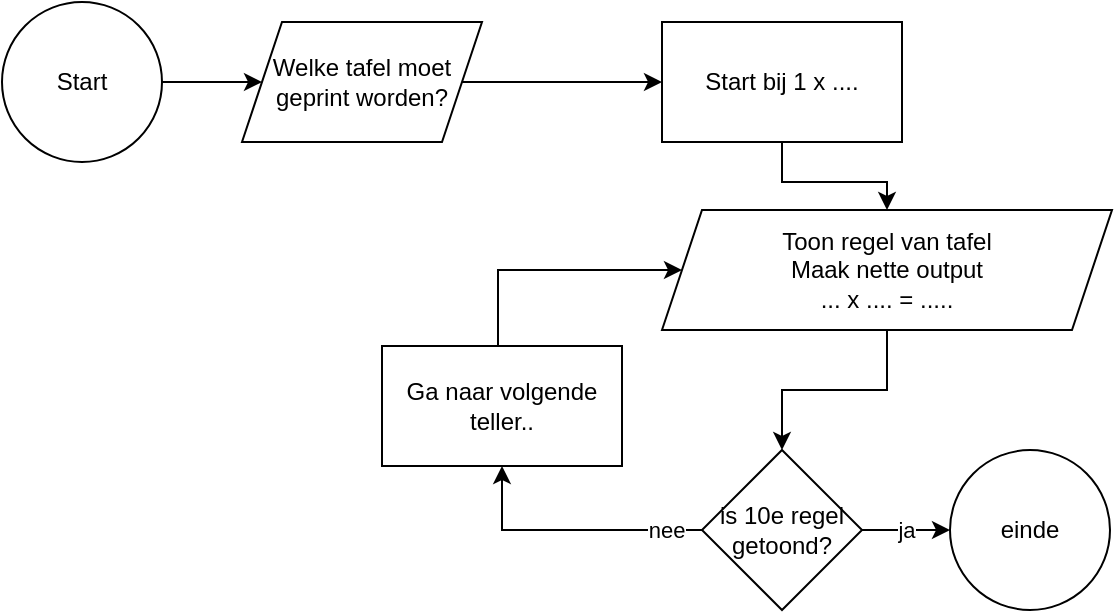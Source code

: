 <mxfile version="20.3.0" type="device"><diagram id="CWFdoBFQwd726wFMIsIC" name="Page-1"><mxGraphModel dx="1106" dy="822" grid="0" gridSize="10" guides="1" tooltips="1" connect="1" arrows="1" fold="1" page="1" pageScale="1" pageWidth="827" pageHeight="1169" math="0" shadow="0"><root><mxCell id="0"/><mxCell id="1" parent="0"/><mxCell id="ghJTLNeqXSdp2wKSY1K3-33" value="" style="edgeStyle=orthogonalEdgeStyle;rounded=0;orthogonalLoop=1;jettySize=auto;html=1;" edge="1" parent="1" source="ghJTLNeqXSdp2wKSY1K3-28" target="ghJTLNeqXSdp2wKSY1K3-29"><mxGeometry relative="1" as="geometry"/></mxCell><mxCell id="ghJTLNeqXSdp2wKSY1K3-28" value="Start" style="ellipse;whiteSpace=wrap;html=1;aspect=fixed;" vertex="1" parent="1"><mxGeometry x="35" y="31" width="80" height="80" as="geometry"/></mxCell><mxCell id="ghJTLNeqXSdp2wKSY1K3-31" value="" style="edgeStyle=orthogonalEdgeStyle;rounded=0;orthogonalLoop=1;jettySize=auto;html=1;" edge="1" parent="1" source="ghJTLNeqXSdp2wKSY1K3-29"><mxGeometry relative="1" as="geometry"><mxPoint x="365" y="71" as="targetPoint"/></mxGeometry></mxCell><mxCell id="ghJTLNeqXSdp2wKSY1K3-29" value="Welke tafel moet geprint worden?" style="shape=parallelogram;perimeter=parallelogramPerimeter;whiteSpace=wrap;html=1;fixedSize=1;" vertex="1" parent="1"><mxGeometry x="155" y="41" width="120" height="60" as="geometry"/></mxCell><mxCell id="ghJTLNeqXSdp2wKSY1K3-35" value="" style="edgeStyle=orthogonalEdgeStyle;rounded=0;orthogonalLoop=1;jettySize=auto;html=1;" edge="1" parent="1" source="ghJTLNeqXSdp2wKSY1K3-32" target="ghJTLNeqXSdp2wKSY1K3-34"><mxGeometry relative="1" as="geometry"/></mxCell><mxCell id="ghJTLNeqXSdp2wKSY1K3-32" value="Start bij 1 x ...." style="rounded=0;whiteSpace=wrap;html=1;" vertex="1" parent="1"><mxGeometry x="365" y="41" width="120" height="60" as="geometry"/></mxCell><mxCell id="ghJTLNeqXSdp2wKSY1K3-37" value="" style="edgeStyle=orthogonalEdgeStyle;rounded=0;orthogonalLoop=1;jettySize=auto;html=1;" edge="1" parent="1" source="ghJTLNeqXSdp2wKSY1K3-34" target="ghJTLNeqXSdp2wKSY1K3-36"><mxGeometry relative="1" as="geometry"/></mxCell><mxCell id="ghJTLNeqXSdp2wKSY1K3-34" value="Toon regel van tafel&lt;br&gt;Maak nette output&lt;br&gt;... x .... = ....." style="shape=parallelogram;perimeter=parallelogramPerimeter;whiteSpace=wrap;html=1;fixedSize=1;rounded=0;" vertex="1" parent="1"><mxGeometry x="365" y="135" width="225" height="60" as="geometry"/></mxCell><mxCell id="ghJTLNeqXSdp2wKSY1K3-41" value="ja" style="edgeStyle=orthogonalEdgeStyle;rounded=0;orthogonalLoop=1;jettySize=auto;html=1;" edge="1" parent="1" source="ghJTLNeqXSdp2wKSY1K3-36" target="ghJTLNeqXSdp2wKSY1K3-40"><mxGeometry relative="1" as="geometry"/></mxCell><mxCell id="ghJTLNeqXSdp2wKSY1K3-44" style="edgeStyle=orthogonalEdgeStyle;rounded=0;orthogonalLoop=1;jettySize=auto;html=1;entryX=0.5;entryY=1;entryDx=0;entryDy=0;" edge="1" parent="1" source="ghJTLNeqXSdp2wKSY1K3-36" target="ghJTLNeqXSdp2wKSY1K3-43"><mxGeometry relative="1" as="geometry"/></mxCell><mxCell id="ghJTLNeqXSdp2wKSY1K3-45" value="nee" style="edgeLabel;html=1;align=center;verticalAlign=middle;resizable=0;points=[];" vertex="1" connectable="0" parent="ghJTLNeqXSdp2wKSY1K3-44"><mxGeometry x="-0.727" relative="1" as="geometry"><mxPoint as="offset"/></mxGeometry></mxCell><mxCell id="ghJTLNeqXSdp2wKSY1K3-36" value="is 10e regel getoond?" style="rhombus;whiteSpace=wrap;html=1;rounded=0;" vertex="1" parent="1"><mxGeometry x="385" y="255" width="80" height="80" as="geometry"/></mxCell><mxCell id="ghJTLNeqXSdp2wKSY1K3-40" value="einde" style="ellipse;whiteSpace=wrap;html=1;aspect=fixed;" vertex="1" parent="1"><mxGeometry x="509" y="255" width="80" height="80" as="geometry"/></mxCell><mxCell id="ghJTLNeqXSdp2wKSY1K3-46" style="edgeStyle=orthogonalEdgeStyle;rounded=0;orthogonalLoop=1;jettySize=auto;html=1;entryX=0;entryY=0.5;entryDx=0;entryDy=0;" edge="1" parent="1" source="ghJTLNeqXSdp2wKSY1K3-43" target="ghJTLNeqXSdp2wKSY1K3-34"><mxGeometry relative="1" as="geometry"><Array as="points"><mxPoint x="283" y="165"/></Array></mxGeometry></mxCell><mxCell id="ghJTLNeqXSdp2wKSY1K3-43" value="Ga naar volgende teller.." style="rounded=0;whiteSpace=wrap;html=1;" vertex="1" parent="1"><mxGeometry x="225" y="203" width="120" height="60" as="geometry"/></mxCell></root></mxGraphModel></diagram></mxfile>